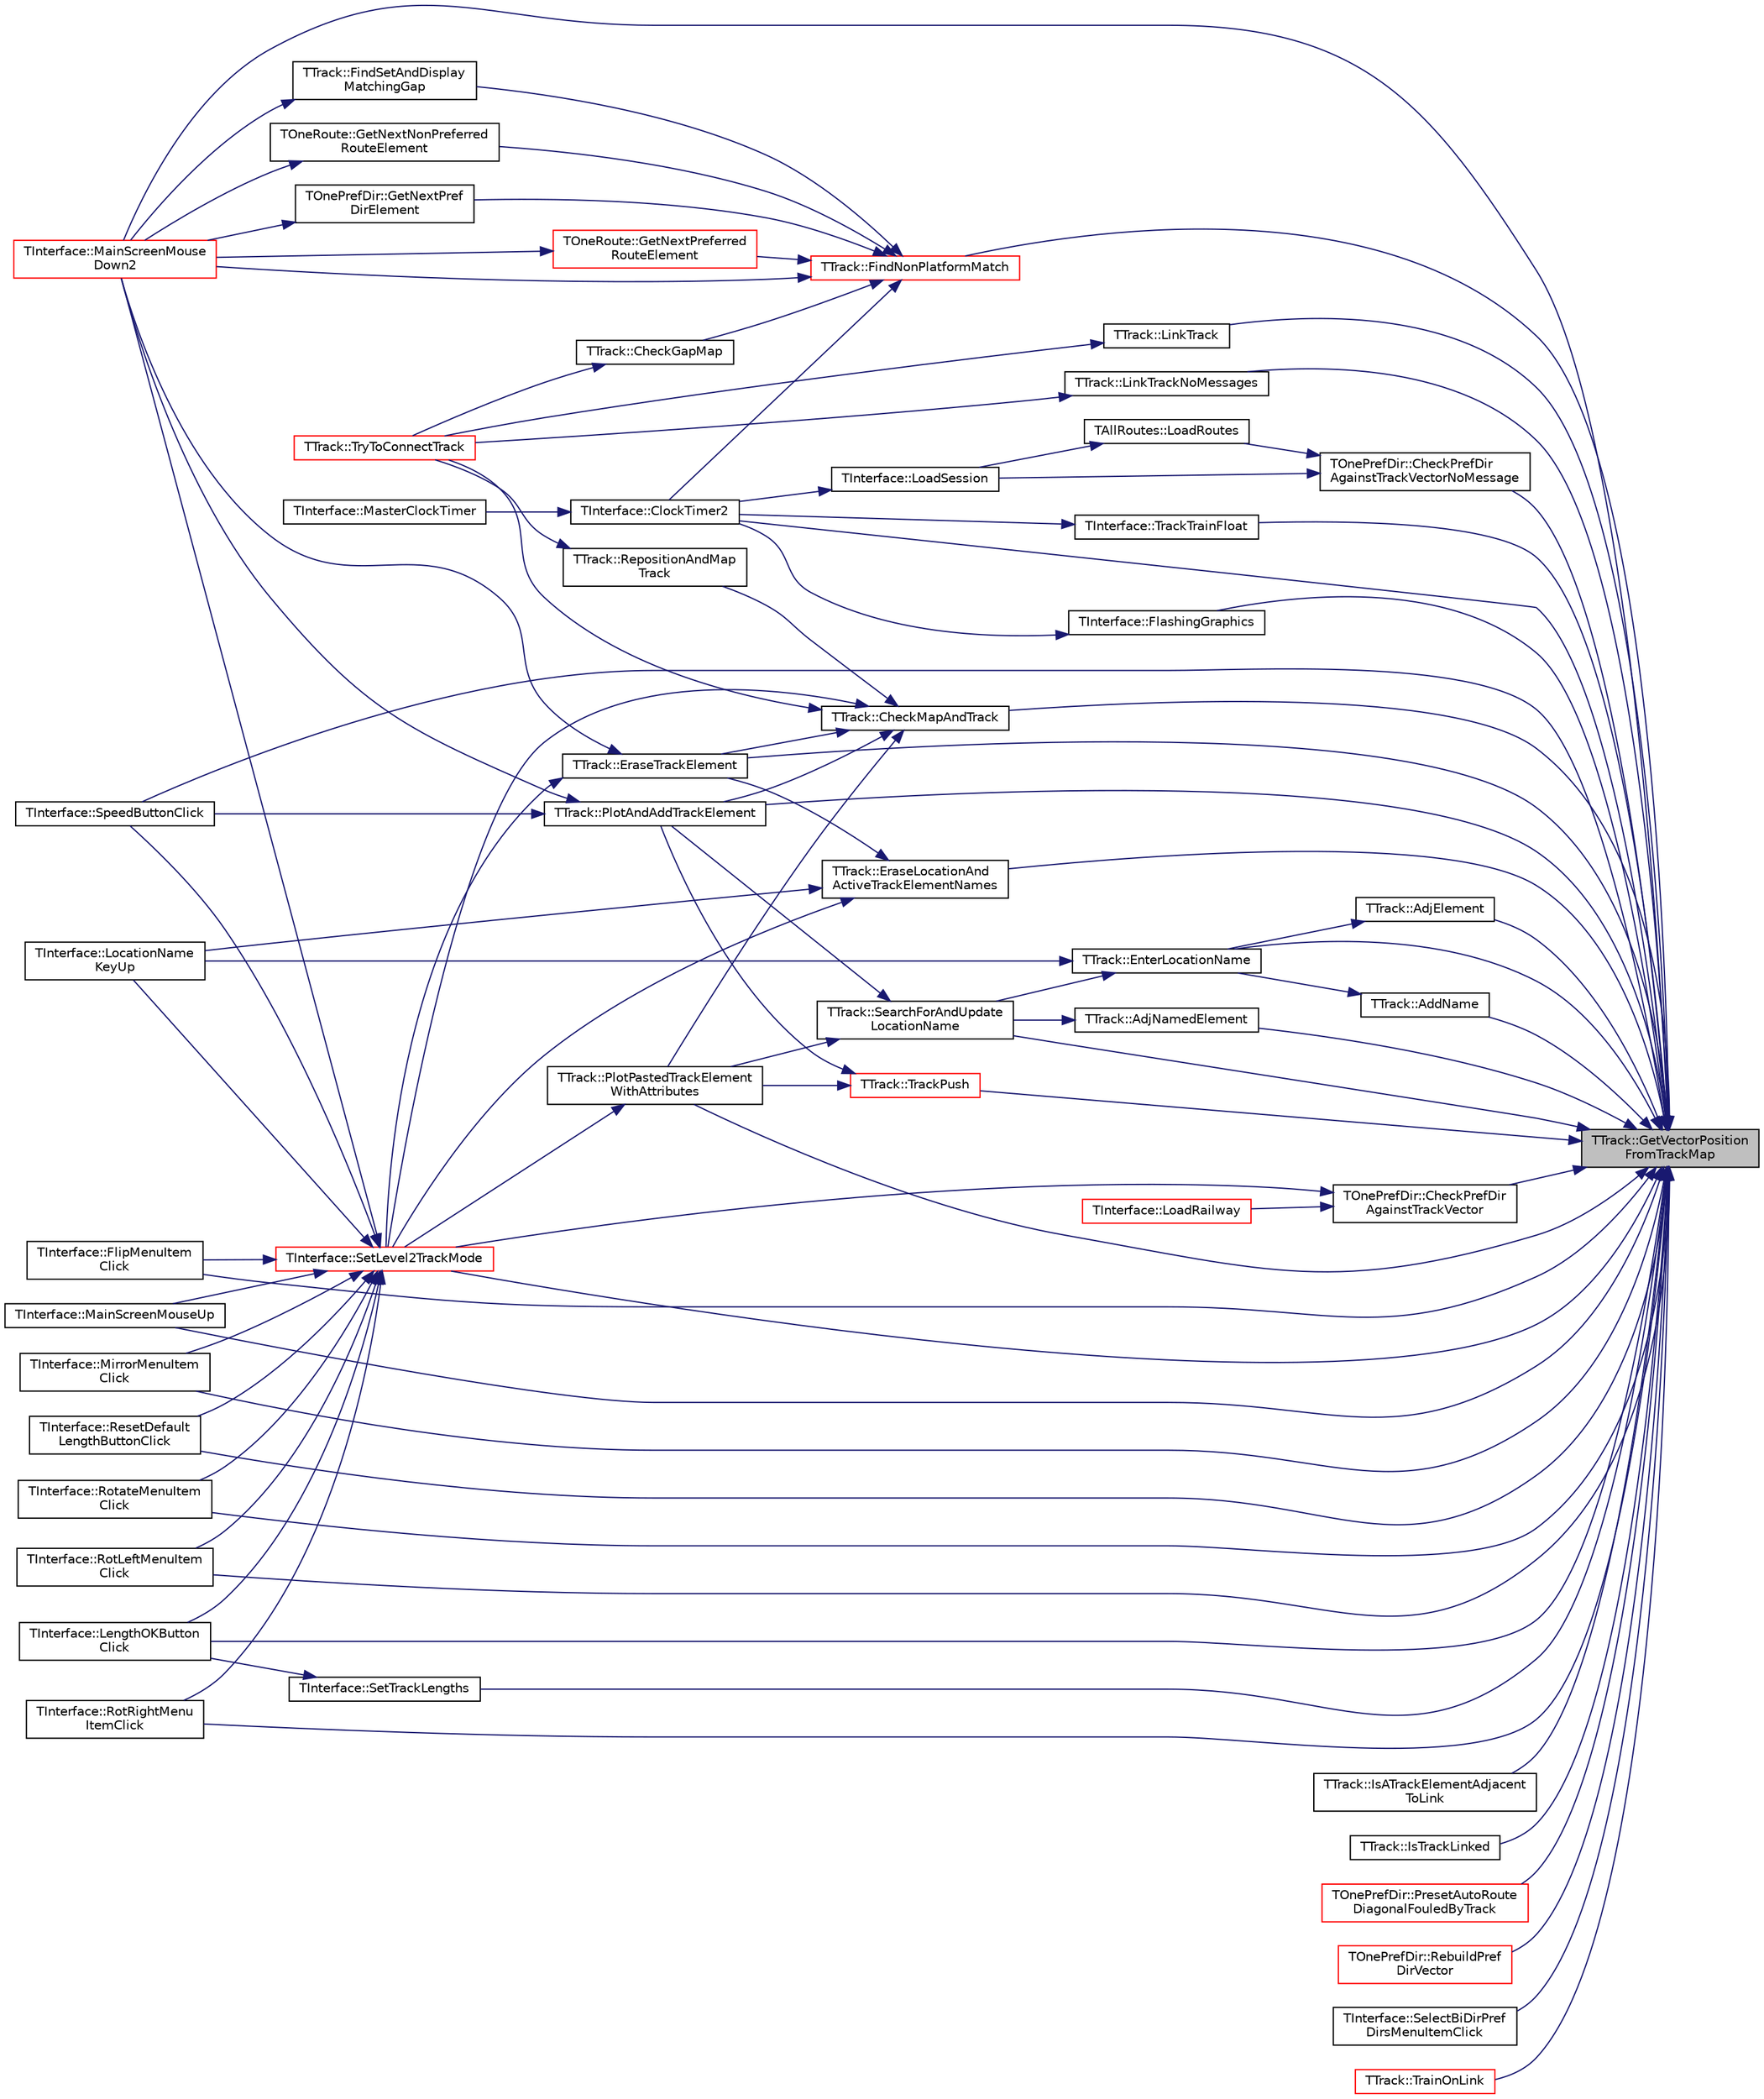 digraph "TTrack::GetVectorPositionFromTrackMap"
{
 // INTERACTIVE_SVG=YES
 // LATEX_PDF_SIZE
  edge [fontname="Helvetica",fontsize="10",labelfontname="Helvetica",labelfontsize="10"];
  node [fontname="Helvetica",fontsize="10",shape=record];
  rankdir="RL";
  Node1 [label="TTrack::GetVectorPosition\lFromTrackMap",height=0.2,width=0.4,color="black", fillcolor="grey75", style="filled", fontcolor="black",tooltip="Returns the track vector position corresponding to the Hloc & VLoc positions, FoundFlag indicates whe..."];
  Node1 -> Node2 [dir="back",color="midnightblue",fontsize="10",style="solid",fontname="Helvetica"];
  Node2 [label="TTrack::AddName",height=0.2,width=0.4,color="black", fillcolor="white", style="filled",URL="$class_t_track.html#a306dfdff414c8edf6f974d21bd9b83ce",tooltip="TrackElement.LocationName becomes 'Name' (for active and inactive elements) and, if TrackElement is a..."];
  Node2 -> Node3 [dir="back",color="midnightblue",fontsize="10",style="solid",fontname="Helvetica"];
  Node3 [label="TTrack::EnterLocationName",height=0.2,width=0.4,color="black", fillcolor="white", style="filled",URL="$class_t_track.html#a433736aed04f76b3d0c39f0696c3bb18",tooltip="All platform, concourse, footcrossing & non-station named location elements are able to have a Locati..."];
  Node3 -> Node4 [dir="back",color="midnightblue",fontsize="10",style="solid",fontname="Helvetica"];
  Node4 [label="TInterface::LocationName\lKeyUp",height=0.2,width=0.4,color="black", fillcolor="white", style="filled",URL="$class_t_interface.html#ac666c9f62cdb68b29c2a7db123a43a28",tooltip=" "];
  Node3 -> Node5 [dir="back",color="midnightblue",fontsize="10",style="solid",fontname="Helvetica"];
  Node5 [label="TTrack::SearchForAndUpdate\lLocationName",height=0.2,width=0.4,color="black", fillcolor="white", style="filled",URL="$class_t_track.html#a68519138e3b39b6ab9433cc9f7862c64",tooltip="Checks all locations that are adjacent to the one entered for linked named location elements."];
  Node5 -> Node6 [dir="back",color="midnightblue",fontsize="10",style="solid",fontname="Helvetica"];
  Node6 [label="TTrack::PlotAndAddTrackElement",height=0.2,width=0.4,color="black", fillcolor="white", style="filled",URL="$class_t_track.html#a3473a8df3ac25ff59d924a5ee347134b",tooltip="Called during track building or pasting, when an element identified by CurrentTag (i...."];
  Node6 -> Node7 [dir="back",color="midnightblue",fontsize="10",style="solid",fontname="Helvetica"];
  Node7 [label="TInterface::MainScreenMouse\lDown2",height=0.2,width=0.4,color="red", fillcolor="white", style="filled",URL="$class_t_interface.html#abf07d5edc1507de381825f17620748b2",tooltip="Called when mouse button clicked in zoom-in mode."];
  Node6 -> Node9 [dir="back",color="midnightblue",fontsize="10",style="solid",fontname="Helvetica"];
  Node9 [label="TInterface::SpeedButtonClick",height=0.2,width=0.4,color="black", fillcolor="white", style="filled",URL="$class_t_interface.html#ab1487b7a54ebacf27d7b980c65723d18",tooltip=" "];
  Node5 -> Node10 [dir="back",color="midnightblue",fontsize="10",style="solid",fontname="Helvetica"];
  Node10 [label="TTrack::PlotPastedTrackElement\lWithAttributes",height=0.2,width=0.4,color="black", fillcolor="white", style="filled",URL="$class_t_track.html#a9f93210292bf2423e0ac0d738adafe9e",tooltip="new at v2.2.0 - as PlotAndAddTrackElement but keeping speed & length attributes (for pasting) and als..."];
  Node10 -> Node11 [dir="back",color="midnightblue",fontsize="10",style="solid",fontname="Helvetica"];
  Node11 [label="TInterface::SetLevel2TrackMode",height=0.2,width=0.4,color="red", fillcolor="white", style="filled",URL="$class_t_interface.html#a19ee788122a66d7e97873159bf2e4e4b",tooltip="Sets the Level2TrackMode user mode, using the Level2TrackMode variable to determine the mode."];
  Node11 -> Node19 [dir="back",color="midnightblue",fontsize="10",style="solid",fontname="Helvetica"];
  Node19 [label="TInterface::FlipMenuItem\lClick",height=0.2,width=0.4,color="black", fillcolor="white", style="filled",URL="$class_t_interface.html#add5fbdbceae6285c2cc440905b270491",tooltip=" "];
  Node11 -> Node21 [dir="back",color="midnightblue",fontsize="10",style="solid",fontname="Helvetica"];
  Node21 [label="TInterface::LengthOKButton\lClick",height=0.2,width=0.4,color="black", fillcolor="white", style="filled",URL="$class_t_interface.html#ab34f55bab5984b72264d7275660a3463",tooltip=" "];
  Node11 -> Node4 [dir="back",color="midnightblue",fontsize="10",style="solid",fontname="Helvetica"];
  Node11 -> Node7 [dir="back",color="midnightblue",fontsize="10",style="solid",fontname="Helvetica"];
  Node11 -> Node27 [dir="back",color="midnightblue",fontsize="10",style="solid",fontname="Helvetica"];
  Node27 [label="TInterface::MainScreenMouseUp",height=0.2,width=0.4,color="black", fillcolor="white", style="filled",URL="$class_t_interface.html#a03280ee86df28a9a7cf4473cdf7b9f8b",tooltip=" "];
  Node11 -> Node28 [dir="back",color="midnightblue",fontsize="10",style="solid",fontname="Helvetica"];
  Node28 [label="TInterface::MirrorMenuItem\lClick",height=0.2,width=0.4,color="black", fillcolor="white", style="filled",URL="$class_t_interface.html#a4ee6afffbc33eab918cba315ab65ee6e",tooltip=" "];
  Node11 -> Node33 [dir="back",color="midnightblue",fontsize="10",style="solid",fontname="Helvetica"];
  Node33 [label="TInterface::ResetDefault\lLengthButtonClick",height=0.2,width=0.4,color="black", fillcolor="white", style="filled",URL="$class_t_interface.html#aa439e164f7f2304477010985c2caabed",tooltip=" "];
  Node11 -> Node35 [dir="back",color="midnightblue",fontsize="10",style="solid",fontname="Helvetica"];
  Node35 [label="TInterface::RotateMenuItem\lClick",height=0.2,width=0.4,color="black", fillcolor="white", style="filled",URL="$class_t_interface.html#a02e91aba36e2b91354abd2884f658510",tooltip=" "];
  Node11 -> Node36 [dir="back",color="midnightblue",fontsize="10",style="solid",fontname="Helvetica"];
  Node36 [label="TInterface::RotLeftMenuItem\lClick",height=0.2,width=0.4,color="black", fillcolor="white", style="filled",URL="$class_t_interface.html#a3cf2db0424e05908b20a97130895d056",tooltip=" "];
  Node11 -> Node37 [dir="back",color="midnightblue",fontsize="10",style="solid",fontname="Helvetica"];
  Node37 [label="TInterface::RotRightMenu\lItemClick",height=0.2,width=0.4,color="black", fillcolor="white", style="filled",URL="$class_t_interface.html#aa6e7359ece526e43589456e9a31851a0",tooltip=" "];
  Node11 -> Node9 [dir="back",color="midnightblue",fontsize="10",style="solid",fontname="Helvetica"];
  Node1 -> Node111 [dir="back",color="midnightblue",fontsize="10",style="solid",fontname="Helvetica"];
  Node111 [label="TTrack::AdjElement",height=0.2,width=0.4,color="black", fillcolor="white", style="filled",URL="$class_t_track.html#a607c6164af3158c328dd7c3ae25236c7",tooltip="Used during location naming to check for adjacent named elements to a given element at HLoc & VLoc wi..."];
  Node111 -> Node3 [dir="back",color="midnightblue",fontsize="10",style="solid",fontname="Helvetica"];
  Node1 -> Node112 [dir="back",color="midnightblue",fontsize="10",style="solid",fontname="Helvetica"];
  Node112 [label="TTrack::AdjNamedElement",height=0.2,width=0.4,color="black", fillcolor="white", style="filled",URL="$class_t_track.html#a96a3a6bcd38491f4f00ec2a585c6f170",tooltip="Used in SearchForAndUpdateLocationName to check for adjacent named elements to a given element at HLo..."];
  Node112 -> Node5 [dir="back",color="midnightblue",fontsize="10",style="solid",fontname="Helvetica"];
  Node1 -> Node113 [dir="back",color="midnightblue",fontsize="10",style="solid",fontname="Helvetica"];
  Node113 [label="TTrack::CheckMapAndTrack",height=0.2,width=0.4,color="black", fillcolor="white", style="filled",URL="$class_t_track.html#a4045fe3f4a71f30a137a7e4581d39231",tooltip="Validity test."];
  Node113 -> Node114 [dir="back",color="midnightblue",fontsize="10",style="solid",fontname="Helvetica"];
  Node114 [label="TTrack::EraseTrackElement",height=0.2,width=0.4,color="black", fillcolor="white", style="filled",URL="$class_t_track.html#aa7b58c83ca1743ad3e4607ac0af9c71c",tooltip="Erases all active and inactive track elements at HLocInput & VLocInput from the vectors,..."];
  Node114 -> Node7 [dir="back",color="midnightblue",fontsize="10",style="solid",fontname="Helvetica"];
  Node114 -> Node11 [dir="back",color="midnightblue",fontsize="10",style="solid",fontname="Helvetica"];
  Node113 -> Node6 [dir="back",color="midnightblue",fontsize="10",style="solid",fontname="Helvetica"];
  Node113 -> Node10 [dir="back",color="midnightblue",fontsize="10",style="solid",fontname="Helvetica"];
  Node113 -> Node115 [dir="back",color="midnightblue",fontsize="10",style="solid",fontname="Helvetica"];
  Node115 [label="TTrack::RepositionAndMap\lTrack",height=0.2,width=0.4,color="black", fillcolor="white", style="filled",URL="$class_t_track.html#a5e2e215fae5247206220d301c324e9a0",tooltip="When track is being built it is entered into the TrackVector in the order in which it is built,..."];
  Node115 -> Node116 [dir="back",color="midnightblue",fontsize="10",style="solid",fontname="Helvetica"];
  Node116 [label="TTrack::TryToConnectTrack",height=0.2,width=0.4,color="red", fillcolor="white", style="filled",URL="$class_t_track.html#ac1dc75f1df6278c62f13e23469b80982",tooltip="Handles all tasks associated with track linking, returns true if successful (see also LinkTrack & Lin..."];
  Node113 -> Node11 [dir="back",color="midnightblue",fontsize="10",style="solid",fontname="Helvetica"];
  Node113 -> Node116 [dir="back",color="midnightblue",fontsize="10",style="solid",fontname="Helvetica"];
  Node1 -> Node118 [dir="back",color="midnightblue",fontsize="10",style="solid",fontname="Helvetica"];
  Node118 [label="TOnePrefDir::CheckPrefDir\lAgainstTrackVector",height=0.2,width=0.4,color="black", fillcolor="white", style="filled",URL="$class_t_one_pref_dir.html#ab79dc3f93a471d2182ce625fcac1ff2d",tooltip="Check loaded PrefDir against loaded track, and if discrepancies found give message & clear EveryPrefD..."];
  Node118 -> Node71 [dir="back",color="midnightblue",fontsize="10",style="solid",fontname="Helvetica"];
  Node71 [label="TInterface::LoadRailway",height=0.2,width=0.4,color="red", fillcolor="white", style="filled",URL="$class_t_interface.html#a95c3545a30171ca5a08e34c58160079c",tooltip="Load a railway file. The Active elements marker now has a '1' at the end if there are user graphics t..."];
  Node118 -> Node11 [dir="back",color="midnightblue",fontsize="10",style="solid",fontname="Helvetica"];
  Node1 -> Node119 [dir="back",color="midnightblue",fontsize="10",style="solid",fontname="Helvetica"];
  Node119 [label="TOnePrefDir::CheckPrefDir\lAgainstTrackVectorNoMessage",height=0.2,width=0.4,color="black", fillcolor="white", style="filled",URL="$class_t_one_pref_dir.html#ab8c8ad293f45948986903a05302b2dc8",tooltip="Check loaded PrefDir against loaded track, and if discrepancies found clear EveryPrefDir & PrefDir4Mu..."];
  Node119 -> Node120 [dir="back",color="midnightblue",fontsize="10",style="solid",fontname="Helvetica"];
  Node120 [label="TAllRoutes::LoadRoutes",height=0.2,width=0.4,color="black", fillcolor="white", style="filled",URL="$class_t_all_routes.html#adadd08bb4cbbcaeba918f20c6c103a39",tooltip="Loads the routes from a session file."];
  Node120 -> Node52 [dir="back",color="midnightblue",fontsize="10",style="solid",fontname="Helvetica"];
  Node52 [label="TInterface::LoadSession",height=0.2,width=0.4,color="black", fillcolor="white", style="filled",URL="$class_t_interface.html#a636b1b4bd29f2678a3290ed2d282f1c2",tooltip="Load a session file."];
  Node52 -> Node53 [dir="back",color="midnightblue",fontsize="10",style="solid",fontname="Helvetica"];
  Node53 [label="TInterface::ClockTimer2",height=0.2,width=0.4,color="black", fillcolor="white", style="filled",URL="$class_t_interface.html#a6139ffb52492eb89e5487a8a3cd647b5",tooltip="The main loop, called every clock tick via MasterClockTimer."];
  Node53 -> Node54 [dir="back",color="midnightblue",fontsize="10",style="solid",fontname="Helvetica"];
  Node54 [label="TInterface::MasterClockTimer",height=0.2,width=0.4,color="black", fillcolor="white", style="filled",URL="$class_t_interface.html#ace30a12d923fc7fb489afabb0a09aa4f",tooltip=" "];
  Node119 -> Node52 [dir="back",color="midnightblue",fontsize="10",style="solid",fontname="Helvetica"];
  Node1 -> Node53 [dir="back",color="midnightblue",fontsize="10",style="solid",fontname="Helvetica"];
  Node1 -> Node3 [dir="back",color="midnightblue",fontsize="10",style="solid",fontname="Helvetica"];
  Node1 -> Node121 [dir="back",color="midnightblue",fontsize="10",style="solid",fontname="Helvetica"];
  Node121 [label="TTrack::EraseLocationAnd\lActiveTrackElementNames",height=0.2,width=0.4,color="black", fillcolor="white", style="filled",URL="$class_t_track.html#a13a1cc9770c8729d04ad4c0130f91634",tooltip="Examines LocationNameMultiMap and if the LocationName is found all elements at that H & V (in both ac..."];
  Node121 -> Node114 [dir="back",color="midnightblue",fontsize="10",style="solid",fontname="Helvetica"];
  Node121 -> Node4 [dir="back",color="midnightblue",fontsize="10",style="solid",fontname="Helvetica"];
  Node121 -> Node11 [dir="back",color="midnightblue",fontsize="10",style="solid",fontname="Helvetica"];
  Node1 -> Node114 [dir="back",color="midnightblue",fontsize="10",style="solid",fontname="Helvetica"];
  Node1 -> Node122 [dir="back",color="midnightblue",fontsize="10",style="solid",fontname="Helvetica"];
  Node122 [label="TTrack::FindNonPlatformMatch",height=0.2,width=0.4,color="red", fillcolor="white", style="filled",URL="$class_t_track.html#ad55e3329a208e84e9e7519cc024b7aec",tooltip="True if find a non-platform element at HLoc & VLoc, and if so return its TrackVector position and a r..."];
  Node122 -> Node123 [dir="back",color="midnightblue",fontsize="10",style="solid",fontname="Helvetica"];
  Node123 [label="TTrack::CheckGapMap",height=0.2,width=0.4,color="black", fillcolor="white", style="filled",URL="$class_t_track.html#a6c4ff502fade845fc1b9011cc4532e3a",tooltip="Validity test."];
  Node123 -> Node116 [dir="back",color="midnightblue",fontsize="10",style="solid",fontname="Helvetica"];
  Node122 -> Node53 [dir="back",color="midnightblue",fontsize="10",style="solid",fontname="Helvetica"];
  Node122 -> Node124 [dir="back",color="midnightblue",fontsize="10",style="solid",fontname="Helvetica"];
  Node124 [label="TTrack::FindSetAndDisplay\lMatchingGap",height=0.2,width=0.4,color="black", fillcolor="white", style="filled",URL="$class_t_track.html#a4109e356d902de07ebb8848acbee364a",tooltip="True if find an unset gap that matches the gap at HLoc & VLoc, if find one mark it with a green circl..."];
  Node124 -> Node7 [dir="back",color="midnightblue",fontsize="10",style="solid",fontname="Helvetica"];
  Node122 -> Node125 [dir="back",color="midnightblue",fontsize="10",style="solid",fontname="Helvetica"];
  Node125 [label="TOneRoute::GetNextNonPreferred\lRouteElement",height=0.2,width=0.4,color="black", fillcolor="white", style="filled",URL="$class_t_one_route.html#a5ce1c3a064a656ca764b5ed98c63151a",tooltip="Try to find a set of linked tracks between the route start element and the one at HLoc & VLoc...."];
  Node125 -> Node7 [dir="back",color="midnightblue",fontsize="10",style="solid",fontname="Helvetica"];
  Node122 -> Node126 [dir="back",color="midnightblue",fontsize="10",style="solid",fontname="Helvetica"];
  Node126 [label="TOnePrefDir::GetNextPref\lDirElement",height=0.2,width=0.4,color="black", fillcolor="white", style="filled",URL="$class_t_one_pref_dir.html#a06cd3491535362fccbba4e76b9a120e9",tooltip="Used when continuing a chain of preferred directions or element lengths. Tries to find a set of linke..."];
  Node126 -> Node7 [dir="back",color="midnightblue",fontsize="10",style="solid",fontname="Helvetica"];
  Node122 -> Node127 [dir="back",color="midnightblue",fontsize="10",style="solid",fontname="Helvetica"];
  Node127 [label="TOneRoute::GetNextPreferred\lRouteElement",height=0.2,width=0.4,color="red", fillcolor="white", style="filled",URL="$class_t_one_route.html#a974ac7ab4cb5e6a5df33a3d7b3563315",tooltip="Try to find a set of linked tracks that lie on preferred directions between the route start element a..."];
  Node127 -> Node7 [dir="back",color="midnightblue",fontsize="10",style="solid",fontname="Helvetica"];
  Node122 -> Node7 [dir="back",color="midnightblue",fontsize="10",style="solid",fontname="Helvetica"];
  Node1 -> Node133 [dir="back",color="midnightblue",fontsize="10",style="solid",fontname="Helvetica"];
  Node133 [label="TInterface::FlashingGraphics",height=0.2,width=0.4,color="black", fillcolor="white", style="filled",URL="$class_t_interface.html#a7e6535742855a19cb3e35b1711a7ab59",tooltip="Deal with any warning graphics that need to flash (call on, signal stop, crash etc),..."];
  Node133 -> Node53 [dir="back",color="midnightblue",fontsize="10",style="solid",fontname="Helvetica"];
  Node1 -> Node19 [dir="back",color="midnightblue",fontsize="10",style="solid",fontname="Helvetica"];
  Node1 -> Node134 [dir="back",color="midnightblue",fontsize="10",style="solid",fontname="Helvetica"];
  Node134 [label="TTrack::IsATrackElementAdjacent\lToLink",height=0.2,width=0.4,color="black", fillcolor="white", style="filled",URL="$class_t_track.html#a5259f2d309f98df4f6e2821e7e71ca81",tooltip="True if there is an element adjacent to LinkIn for element at HLoc & VLoc."];
  Node1 -> Node135 [dir="back",color="midnightblue",fontsize="10",style="solid",fontname="Helvetica"];
  Node135 [label="TTrack::IsTrackLinked",height=0.2,width=0.4,color="black", fillcolor="white", style="filled",URL="$class_t_track.html#ac0c7fcb151e24dd265a94136db9b6a58",tooltip="True if track has been successfully linked (not used any more)"];
  Node1 -> Node21 [dir="back",color="midnightblue",fontsize="10",style="solid",fontname="Helvetica"];
  Node1 -> Node136 [dir="back",color="midnightblue",fontsize="10",style="solid",fontname="Helvetica"];
  Node136 [label="TTrack::LinkTrack",height=0.2,width=0.4,color="black", fillcolor="white", style="filled",URL="$class_t_track.html#a17b6095b0c8de0e1493eeebd6d534247",tooltip="Attempt to link the track and return true if successful, if unsuccessful return error flag and positi..."];
  Node136 -> Node116 [dir="back",color="midnightblue",fontsize="10",style="solid",fontname="Helvetica"];
  Node1 -> Node137 [dir="back",color="midnightblue",fontsize="10",style="solid",fontname="Helvetica"];
  Node137 [label="TTrack::LinkTrackNoMessages",height=0.2,width=0.4,color="black", fillcolor="white", style="filled",URL="$class_t_track.html#a42f410832651458a4a34769ef95be51b",tooltip="Attempt to link the track and return true if successful, don't issue any screen messages...."];
  Node137 -> Node116 [dir="back",color="midnightblue",fontsize="10",style="solid",fontname="Helvetica"];
  Node1 -> Node7 [dir="back",color="midnightblue",fontsize="10",style="solid",fontname="Helvetica"];
  Node1 -> Node27 [dir="back",color="midnightblue",fontsize="10",style="solid",fontname="Helvetica"];
  Node1 -> Node28 [dir="back",color="midnightblue",fontsize="10",style="solid",fontname="Helvetica"];
  Node1 -> Node6 [dir="back",color="midnightblue",fontsize="10",style="solid",fontname="Helvetica"];
  Node1 -> Node10 [dir="back",color="midnightblue",fontsize="10",style="solid",fontname="Helvetica"];
  Node1 -> Node138 [dir="back",color="midnightblue",fontsize="10",style="solid",fontname="Helvetica"];
  Node138 [label="TOnePrefDir::PresetAutoRoute\lDiagonalFouledByTrack",height=0.2,width=0.4,color="red", fillcolor="white", style="filled",URL="$class_t_one_pref_dir.html#ae0e03d494164fe961da51b0be8492934",tooltip="Called by GetStartAndEndPrefDirElements..."];
  Node1 -> Node140 [dir="back",color="midnightblue",fontsize="10",style="solid",fontname="Helvetica"];
  Node140 [label="TOnePrefDir::RebuildPref\lDirVector",height=0.2,width=0.4,color="red", fillcolor="white", style="filled",URL="$class_t_one_pref_dir.html#a1e62c2571d3629a067e1071086de72de",tooltip="Called after the track vector has been rebuilt following linking, to rebuild the preferred direction ..."];
  Node1 -> Node33 [dir="back",color="midnightblue",fontsize="10",style="solid",fontname="Helvetica"];
  Node1 -> Node35 [dir="back",color="midnightblue",fontsize="10",style="solid",fontname="Helvetica"];
  Node1 -> Node36 [dir="back",color="midnightblue",fontsize="10",style="solid",fontname="Helvetica"];
  Node1 -> Node37 [dir="back",color="midnightblue",fontsize="10",style="solid",fontname="Helvetica"];
  Node1 -> Node5 [dir="back",color="midnightblue",fontsize="10",style="solid",fontname="Helvetica"];
  Node1 -> Node94 [dir="back",color="midnightblue",fontsize="10",style="solid",fontname="Helvetica"];
  Node94 [label="TInterface::SelectBiDirPref\lDirsMenuItemClick",height=0.2,width=0.4,color="black", fillcolor="white", style="filled",URL="$class_t_interface.html#a8ed3d3631b2d3235f1e011d595909eec",tooltip=" "];
  Node1 -> Node11 [dir="back",color="midnightblue",fontsize="10",style="solid",fontname="Helvetica"];
  Node1 -> Node141 [dir="back",color="midnightblue",fontsize="10",style="solid",fontname="Helvetica"];
  Node141 [label="TInterface::SetTrackLengths",height=0.2,width=0.4,color="black", fillcolor="white", style="filled",URL="$class_t_interface.html#acc36eb15dae8d564e6d91f8c6596065c",tooltip="Called during track building when setting distances, to calculate and set the individual track elemen..."];
  Node141 -> Node21 [dir="back",color="midnightblue",fontsize="10",style="solid",fontname="Helvetica"];
  Node1 -> Node9 [dir="back",color="midnightblue",fontsize="10",style="solid",fontname="Helvetica"];
  Node1 -> Node142 [dir="back",color="midnightblue",fontsize="10",style="solid",fontname="Helvetica"];
  Node142 [label="TTrack::TrackPush",height=0.2,width=0.4,color="red", fillcolor="white", style="filled",URL="$class_t_track.html#a2d8f9445f873689b8e71d3f8efc7c7d3",tooltip="Insert TrackElement into the relevant vector and map, and, if named, insert the name in LocationNameM..."];
  Node142 -> Node6 [dir="back",color="midnightblue",fontsize="10",style="solid",fontname="Helvetica"];
  Node142 -> Node10 [dir="back",color="midnightblue",fontsize="10",style="solid",fontname="Helvetica"];
  Node1 -> Node143 [dir="back",color="midnightblue",fontsize="10",style="solid",fontname="Helvetica"];
  Node143 [label="TInterface::TrackTrainFloat",height=0.2,width=0.4,color="black", fillcolor="white", style="filled",URL="$class_t_interface.html#a9aaa19d39382a32701d7ded3b8c1802b",tooltip="Controls the floating window function, called during the ClockTimer2 function."];
  Node143 -> Node53 [dir="back",color="midnightblue",fontsize="10",style="solid",fontname="Helvetica"];
  Node1 -> Node144 [dir="back",color="midnightblue",fontsize="10",style="solid",fontname="Helvetica"];
  Node144 [label="TTrack::TrainOnLink",height=0.2,width=0.4,color="red", fillcolor="white", style="filled",URL="$class_t_track.html#a12d4069a6a201e13a83347c555a465b2",tooltip="New at v1.2.0; checks whether a train present at input location and link and returns its ID if so."];
}
